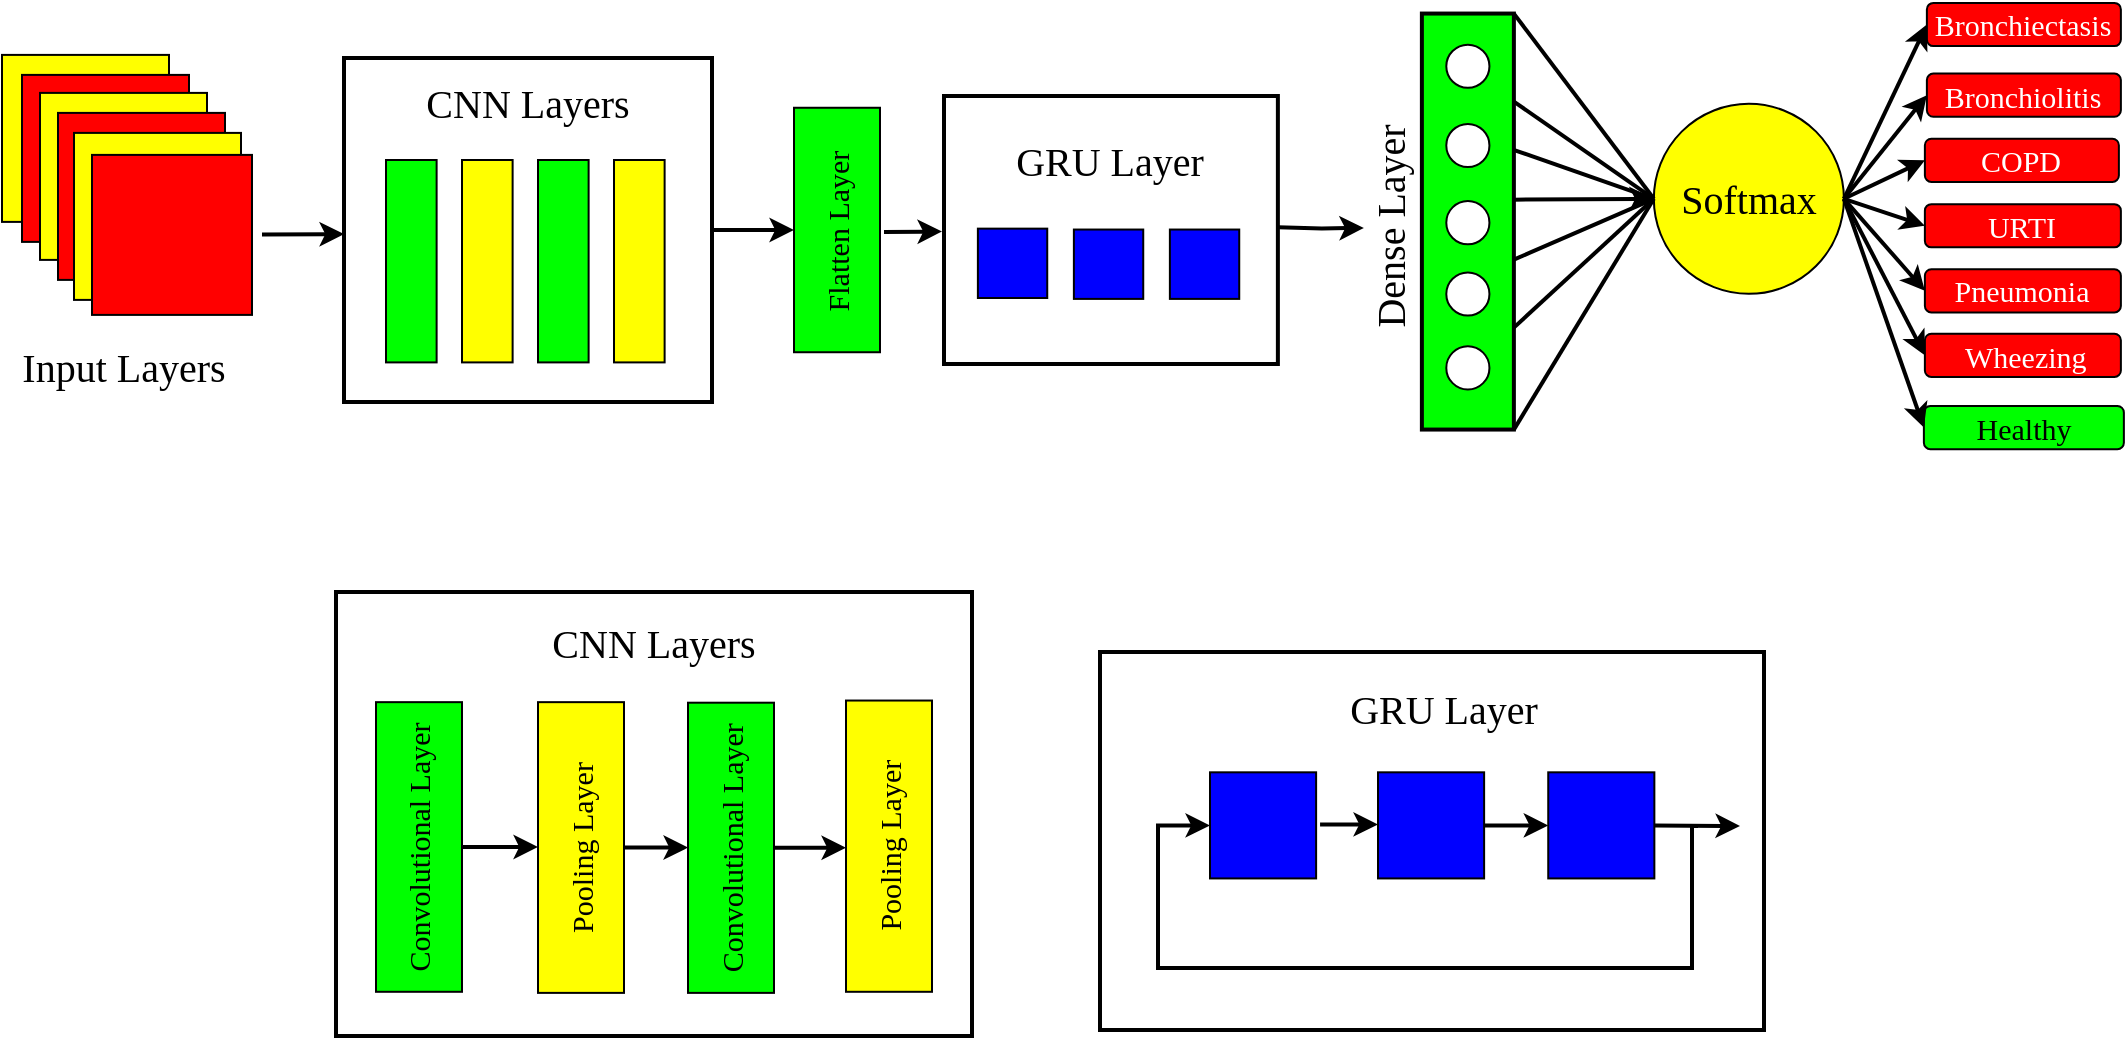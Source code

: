 <mxfile version="21.7.4" type="github">
  <diagram id="FLARmqn-sCxhorqhwDuB" name="Page-1">
    <mxGraphModel dx="1247" dy="545" grid="0" gridSize="10" guides="1" tooltips="1" connect="1" arrows="1" fold="1" page="1" pageScale="1" pageWidth="3300" pageHeight="4681" math="0" shadow="0">
      <root>
        <mxCell id="0" />
        <mxCell id="1" parent="0" />
        <mxCell id="L2ZbHlx48BQ5fT_40NmV-58" style="edgeStyle=orthogonalEdgeStyle;rounded=0;orthogonalLoop=1;jettySize=auto;html=1;exitX=1;exitY=0.5;exitDx=0;exitDy=0;strokeWidth=2;entryX=0.5;entryY=0;entryDx=0;entryDy=0;" parent="1" source="L2ZbHlx48BQ5fT_40NmV-55" target="L2ZbHlx48BQ5fT_40NmV-59" edge="1">
          <mxGeometry relative="1" as="geometry">
            <mxPoint x="601.6" y="166" as="targetPoint" />
          </mxGeometry>
        </mxCell>
        <mxCell id="L2ZbHlx48BQ5fT_40NmV-55" value="" style="rounded=0;whiteSpace=wrap;html=1;strokeWidth=2;labelPosition=center;verticalLabelPosition=middle;align=center;verticalAlign=middle;" parent="1" vertex="1">
          <mxGeometry x="249" y="77" width="184" height="172" as="geometry" />
        </mxCell>
        <mxCell id="HNuO8RR3fyhFZEDYtFWN-7" value="" style="whiteSpace=wrap;html=1;aspect=fixed;fillColor=#FFFF00;shadow=0;strokeColor=#000000;rounded=0;sketch=0;glass=0;strokeWidth=1;fillStyle=auto;perimeterSpacing=0;fontSize=20;" parent="1" vertex="1">
          <mxGeometry x="78" y="75.45" width="83.5" height="83.5" as="geometry" />
        </mxCell>
        <mxCell id="HNuO8RR3fyhFZEDYtFWN-8" value="" style="whiteSpace=wrap;html=1;aspect=fixed;fillColor=#FF0000;shadow=0;strokeColor=#000000;rounded=0;sketch=0;glass=0;strokeWidth=1;fillStyle=auto;perimeterSpacing=0;fontSize=20;" parent="1" vertex="1">
          <mxGeometry x="88" y="85.45" width="83.5" height="83.5" as="geometry" />
        </mxCell>
        <mxCell id="HNuO8RR3fyhFZEDYtFWN-9" value="" style="whiteSpace=wrap;html=1;aspect=fixed;fillColor=#FFFF00;shadow=0;strokeColor=#000000;rounded=0;sketch=0;glass=0;strokeWidth=1;fillStyle=auto;perimeterSpacing=0;fontSize=20;" parent="1" vertex="1">
          <mxGeometry x="97" y="94.45" width="83.5" height="83.5" as="geometry" />
        </mxCell>
        <mxCell id="HNuO8RR3fyhFZEDYtFWN-10" value="" style="whiteSpace=wrap;html=1;aspect=fixed;fillColor=#FF0000;shadow=0;strokeColor=#000000;rounded=0;sketch=0;glass=0;strokeWidth=1;fillStyle=auto;perimeterSpacing=0;fontSize=20;" parent="1" vertex="1">
          <mxGeometry x="106" y="104.45" width="83.5" height="83.5" as="geometry" />
        </mxCell>
        <mxCell id="HNuO8RR3fyhFZEDYtFWN-15" value="" style="whiteSpace=wrap;html=1;aspect=fixed;fillColor=#FFFF00;shadow=0;strokeColor=#000000;rounded=0;sketch=0;glass=0;strokeWidth=1;fillStyle=auto;perimeterSpacing=0;fontSize=20;" parent="1" vertex="1">
          <mxGeometry x="114" y="114.45" width="83.5" height="83.5" as="geometry" />
        </mxCell>
        <mxCell id="HNuO8RR3fyhFZEDYtFWN-16" value="" style="whiteSpace=wrap;html=1;aspect=fixed;fillColor=#FF0000;shadow=0;strokeColor=#000000;rounded=0;sketch=0;glass=0;strokeWidth=1;fillStyle=auto;perimeterSpacing=0;fontSize=20;flipH=0;flipV=1;rotation=0;container=0;" parent="1" vertex="1">
          <mxGeometry x="123" y="125.45" width="80" height="80" as="geometry" />
        </mxCell>
        <mxCell id="HNuO8RR3fyhFZEDYtFWN-76" value="" style="rounded=0;whiteSpace=wrap;html=1;shadow=0;glass=0;sketch=0;fillStyle=auto;strokeColor=#000000;strokeWidth=2;fillColor=#00FF00;gradientColor=none;direction=south;textDirection=ltr;horizontal=0;fontFamily=Times New Roman;fontSize=20;" parent="1" vertex="1">
          <mxGeometry x="787.94" y="54.78" width="46" height="208" as="geometry" />
        </mxCell>
        <mxCell id="HNuO8RR3fyhFZEDYtFWN-78" value="" style="ellipse;whiteSpace=wrap;html=1;aspect=fixed;rounded=0;shadow=0;glass=0;sketch=0;fillStyle=auto;strokeColor=#000000;strokeWidth=1;fontFamily=Times New Roman;fontSize=20;fillColor=#FFFFFF;gradientColor=none;" parent="1" vertex="1">
          <mxGeometry x="800.15" y="70.35" width="21.57" height="21.57" as="geometry" />
        </mxCell>
        <mxCell id="HNuO8RR3fyhFZEDYtFWN-92" value="Input Layers" style="text;html=1;strokeColor=none;fillColor=none;align=center;verticalAlign=middle;whiteSpace=wrap;rounded=0;shadow=0;glass=0;sketch=0;fillStyle=auto;strokeWidth=1;fontFamily=Times New Roman;fontSize=20;" parent="1" vertex="1">
          <mxGeometry x="83.62" y="216.31" width="110.25" height="30" as="geometry" />
        </mxCell>
        <mxCell id="HNuO8RR3fyhFZEDYtFWN-112" value="" style="ellipse;whiteSpace=wrap;html=1;aspect=fixed;rounded=0;shadow=0;glass=0;sketch=0;fillStyle=auto;strokeColor=#000000;strokeWidth=1;fontFamily=Times New Roman;fontSize=20;fillColor=#FFFFFF;gradientColor=none;" parent="1" vertex="1">
          <mxGeometry x="800.15" y="109.98" width="21.57" height="21.57" as="geometry" />
        </mxCell>
        <mxCell id="HNuO8RR3fyhFZEDYtFWN-113" value="" style="ellipse;whiteSpace=wrap;html=1;aspect=fixed;rounded=0;shadow=0;glass=0;sketch=0;fillStyle=auto;strokeColor=#000000;strokeWidth=1;fontFamily=Times New Roman;fontSize=20;fillColor=#FFFFFF;gradientColor=none;" parent="1" vertex="1">
          <mxGeometry x="800.15" y="148.55" width="21.57" height="21.57" as="geometry" />
        </mxCell>
        <mxCell id="HNuO8RR3fyhFZEDYtFWN-114" value="" style="ellipse;whiteSpace=wrap;html=1;aspect=fixed;rounded=0;shadow=0;glass=0;sketch=0;fillStyle=auto;strokeColor=#000000;strokeWidth=1;fontFamily=Times New Roman;fontSize=20;fillColor=#FFFFFF;gradientColor=none;" parent="1" vertex="1">
          <mxGeometry x="800.15" y="184.23" width="21.57" height="21.57" as="geometry" />
        </mxCell>
        <mxCell id="HNuO8RR3fyhFZEDYtFWN-115" value="" style="ellipse;whiteSpace=wrap;html=1;aspect=fixed;rounded=0;shadow=0;glass=0;sketch=0;fillStyle=auto;strokeColor=#000000;strokeWidth=1;fontFamily=Times New Roman;fontSize=20;fillColor=#FFFFFF;gradientColor=none;" parent="1" vertex="1">
          <mxGeometry x="800.15" y="221.16" width="21.57" height="21.57" as="geometry" />
        </mxCell>
        <mxCell id="HNuO8RR3fyhFZEDYtFWN-126" value="Softmax" style="ellipse;whiteSpace=wrap;html=1;aspect=fixed;rounded=0;shadow=0;glass=0;sketch=0;fillStyle=auto;strokeColor=#000000;strokeWidth=1;fontFamily=Times New Roman;fontSize=20;fillColor=#FFFF00;gradientColor=none;" parent="1" vertex="1">
          <mxGeometry x="903.92" y="99.89" width="95.03" height="95.03" as="geometry" />
        </mxCell>
        <mxCell id="HNuO8RR3fyhFZEDYtFWN-127" value="" style="endArrow=classic;html=1;rounded=0;strokeWidth=2;fontFamily=Times New Roman;fontSize=20;entryX=0;entryY=0.5;entryDx=0;entryDy=0;" parent="1" target="HNuO8RR3fyhFZEDYtFWN-126" edge="1">
          <mxGeometry width="50" height="50" relative="1" as="geometry">
            <mxPoint x="833.94" y="147.82" as="sourcePoint" />
            <mxPoint x="909.94" y="147.82" as="targetPoint" />
          </mxGeometry>
        </mxCell>
        <mxCell id="HNuO8RR3fyhFZEDYtFWN-128" value="" style="endArrow=none;html=1;rounded=0;strokeWidth=2;fontFamily=Times New Roman;fontSize=20;exitX=0;exitY=0.5;exitDx=0;exitDy=0;" parent="1" source="HNuO8RR3fyhFZEDYtFWN-126" edge="1">
          <mxGeometry width="50" height="50" relative="1" as="geometry">
            <mxPoint x="897.94" y="144.82" as="sourcePoint" />
            <mxPoint x="833.94" y="54.82" as="targetPoint" />
          </mxGeometry>
        </mxCell>
        <mxCell id="HNuO8RR3fyhFZEDYtFWN-133" value="" style="endArrow=none;html=1;rounded=0;strokeWidth=2;fontFamily=Times New Roman;fontSize=20;entryX=0;entryY=0.5;entryDx=0;entryDy=0;" parent="1" target="HNuO8RR3fyhFZEDYtFWN-126" edge="1">
          <mxGeometry width="50" height="50" relative="1" as="geometry">
            <mxPoint x="833.94" y="262.82" as="sourcePoint" />
            <mxPoint x="846.94" y="173.82" as="targetPoint" />
          </mxGeometry>
        </mxCell>
        <mxCell id="HNuO8RR3fyhFZEDYtFWN-134" value="" style="endArrow=none;html=1;rounded=0;strokeWidth=2;fontFamily=Times New Roman;fontSize=20;entryX=0;entryY=0.5;entryDx=0;entryDy=0;" parent="1" target="HNuO8RR3fyhFZEDYtFWN-126" edge="1">
          <mxGeometry width="50" height="50" relative="1" as="geometry">
            <mxPoint x="833.94" y="98.82" as="sourcePoint" />
            <mxPoint x="905.94" y="148.82" as="targetPoint" />
          </mxGeometry>
        </mxCell>
        <mxCell id="HNuO8RR3fyhFZEDYtFWN-135" value="" style="endArrow=none;html=1;rounded=0;strokeWidth=2;fontFamily=Times New Roman;fontSize=20;entryX=0;entryY=0.5;entryDx=0;entryDy=0;" parent="1" target="HNuO8RR3fyhFZEDYtFWN-126" edge="1">
          <mxGeometry width="50" height="50" relative="1" as="geometry">
            <mxPoint x="833.94" y="211.82" as="sourcePoint" />
            <mxPoint x="905.94" y="147.82" as="targetPoint" />
          </mxGeometry>
        </mxCell>
        <mxCell id="HNuO8RR3fyhFZEDYtFWN-137" value="Bronchiectasis" style="rounded=1;whiteSpace=wrap;html=1;shadow=0;glass=0;sketch=0;fillStyle=auto;strokeColor=#000000;strokeWidth=1;fontFamily=Times New Roman;fontSize=15;fontColor=#FFFFFF;fillColor=#FF0000;gradientColor=none;" parent="1" vertex="1">
          <mxGeometry x="1040.44" y="49.45" width="97" height="21.6" as="geometry" />
        </mxCell>
        <mxCell id="HNuO8RR3fyhFZEDYtFWN-139" value="Bronchiolitis" style="rounded=1;whiteSpace=wrap;html=1;shadow=0;glass=0;sketch=0;fillStyle=auto;strokeColor=#000000;strokeWidth=1;fontFamily=Times New Roman;fontSize=15;fontColor=#FFFFFF;fillColor=#FF0000;gradientColor=none;" parent="1" vertex="1">
          <mxGeometry x="1040.44" y="84.77" width="97" height="21.6" as="geometry" />
        </mxCell>
        <mxCell id="HNuO8RR3fyhFZEDYtFWN-140" value="COPD" style="rounded=1;whiteSpace=wrap;html=1;shadow=0;glass=0;sketch=0;fillStyle=auto;strokeColor=#000000;strokeWidth=1;fontFamily=Times New Roman;fontSize=15;fontColor=#FFFFFF;fillColor=#FF0000;gradientColor=none;" parent="1" vertex="1">
          <mxGeometry x="1039.44" y="117.37" width="97" height="21.6" as="geometry" />
        </mxCell>
        <mxCell id="HNuO8RR3fyhFZEDYtFWN-141" value="URTI" style="rounded=1;whiteSpace=wrap;html=1;shadow=0;glass=0;sketch=0;fillStyle=auto;strokeColor=#000000;strokeWidth=1;fontFamily=Times New Roman;fontSize=15;fontColor=#FFFFFF;fillColor=#FF0000;gradientColor=none;" parent="1" vertex="1">
          <mxGeometry x="1039.44" y="150.08" width="98" height="21.6" as="geometry" />
        </mxCell>
        <mxCell id="HNuO8RR3fyhFZEDYtFWN-142" value="Pneumonia" style="rounded=1;whiteSpace=wrap;html=1;shadow=0;glass=0;sketch=0;fillStyle=auto;strokeColor=#000000;strokeWidth=1;fontFamily=Times New Roman;fontSize=15;fontColor=#FFFFFF;fillColor=#FF0000;gradientColor=none;" parent="1" vertex="1">
          <mxGeometry x="1039.44" y="182.63" width="98" height="21.6" as="geometry" />
        </mxCell>
        <mxCell id="HNuO8RR3fyhFZEDYtFWN-143" value="&amp;nbsp;Wheezing" style="rounded=1;whiteSpace=wrap;html=1;shadow=0;glass=0;sketch=0;fillStyle=auto;strokeColor=#000000;strokeWidth=1;fontFamily=Times New Roman;fontSize=15;fontColor=#FFFFFF;fillColor=#FF0000;gradientColor=none;" parent="1" vertex="1">
          <mxGeometry x="1039.44" y="214.86" width="98" height="21.6" as="geometry" />
        </mxCell>
        <mxCell id="HNuO8RR3fyhFZEDYtFWN-144" value="&lt;font color=&quot;#000000&quot; style=&quot;font-size: 15px;&quot;&gt;Healthy&lt;/font&gt;" style="rounded=1;whiteSpace=wrap;html=1;shadow=0;glass=0;sketch=0;fillStyle=auto;strokeColor=#000000;strokeWidth=1;fontFamily=Times New Roman;fontSize=15;fontColor=#FFFFFF;fillColor=#00FF00;gradientColor=none;" parent="1" vertex="1">
          <mxGeometry x="1038.94" y="250.99" width="100" height="21.6" as="geometry" />
        </mxCell>
        <mxCell id="HNuO8RR3fyhFZEDYtFWN-146" value="" style="endArrow=classic;html=1;rounded=0;strokeWidth=2;fontFamily=Times New Roman;fontSize=20;fontColor=#000000;entryX=0;entryY=0.5;entryDx=0;entryDy=0;exitX=1;exitY=0.5;exitDx=0;exitDy=0;" parent="1" source="HNuO8RR3fyhFZEDYtFWN-126" target="HNuO8RR3fyhFZEDYtFWN-137" edge="1">
          <mxGeometry width="50" height="50" relative="1" as="geometry">
            <mxPoint x="871.94" y="194.82" as="sourcePoint" />
            <mxPoint x="921.94" y="144.82" as="targetPoint" />
          </mxGeometry>
        </mxCell>
        <mxCell id="HNuO8RR3fyhFZEDYtFWN-147" value="" style="endArrow=classic;html=1;rounded=0;strokeWidth=2;fontFamily=Times New Roman;fontSize=20;fontColor=#000000;entryX=0;entryY=0.5;entryDx=0;entryDy=0;exitX=1;exitY=0.5;exitDx=0;exitDy=0;" parent="1" source="HNuO8RR3fyhFZEDYtFWN-126" target="HNuO8RR3fyhFZEDYtFWN-139" edge="1">
          <mxGeometry width="50" height="50" relative="1" as="geometry">
            <mxPoint x="871.94" y="194.82" as="sourcePoint" />
            <mxPoint x="921.94" y="144.82" as="targetPoint" />
          </mxGeometry>
        </mxCell>
        <mxCell id="HNuO8RR3fyhFZEDYtFWN-148" value="" style="endArrow=classic;html=1;rounded=0;strokeWidth=2;fontFamily=Times New Roman;fontSize=20;fontColor=#000000;entryX=0;entryY=0.5;entryDx=0;entryDy=0;exitX=1;exitY=0.5;exitDx=0;exitDy=0;" parent="1" source="HNuO8RR3fyhFZEDYtFWN-126" target="HNuO8RR3fyhFZEDYtFWN-144" edge="1">
          <mxGeometry width="50" height="50" relative="1" as="geometry">
            <mxPoint x="871.94" y="194.82" as="sourcePoint" />
            <mxPoint x="921.94" y="144.82" as="targetPoint" />
          </mxGeometry>
        </mxCell>
        <mxCell id="HNuO8RR3fyhFZEDYtFWN-149" value="" style="endArrow=classic;html=1;rounded=0;strokeWidth=2;fontFamily=Times New Roman;fontSize=20;fontColor=#000000;entryX=0;entryY=0.5;entryDx=0;entryDy=0;exitX=1;exitY=0.5;exitDx=0;exitDy=0;" parent="1" source="HNuO8RR3fyhFZEDYtFWN-126" target="HNuO8RR3fyhFZEDYtFWN-143" edge="1">
          <mxGeometry width="50" height="50" relative="1" as="geometry">
            <mxPoint x="871.94" y="194.82" as="sourcePoint" />
            <mxPoint x="921.94" y="144.82" as="targetPoint" />
          </mxGeometry>
        </mxCell>
        <mxCell id="HNuO8RR3fyhFZEDYtFWN-150" value="" style="endArrow=classic;html=1;rounded=0;strokeWidth=2;fontFamily=Times New Roman;fontSize=20;fontColor=#000000;exitX=1;exitY=0.5;exitDx=0;exitDy=0;entryX=0;entryY=0.5;entryDx=0;entryDy=0;" parent="1" source="HNuO8RR3fyhFZEDYtFWN-126" target="HNuO8RR3fyhFZEDYtFWN-140" edge="1">
          <mxGeometry width="50" height="50" relative="1" as="geometry">
            <mxPoint x="871.94" y="194.82" as="sourcePoint" />
            <mxPoint x="921.94" y="144.82" as="targetPoint" />
          </mxGeometry>
        </mxCell>
        <mxCell id="HNuO8RR3fyhFZEDYtFWN-151" value="" style="endArrow=classic;html=1;rounded=0;strokeWidth=2;fontFamily=Times New Roman;fontSize=20;fontColor=#000000;entryX=0;entryY=0.5;entryDx=0;entryDy=0;exitX=1;exitY=0.5;exitDx=0;exitDy=0;" parent="1" source="HNuO8RR3fyhFZEDYtFWN-126" target="HNuO8RR3fyhFZEDYtFWN-141" edge="1">
          <mxGeometry width="50" height="50" relative="1" as="geometry">
            <mxPoint x="871.94" y="194.82" as="sourcePoint" />
            <mxPoint x="921.94" y="144.82" as="targetPoint" />
          </mxGeometry>
        </mxCell>
        <mxCell id="HNuO8RR3fyhFZEDYtFWN-152" value="" style="endArrow=classic;html=1;rounded=0;strokeWidth=2;fontFamily=Times New Roman;fontSize=20;fontColor=#000000;entryX=0;entryY=0.5;entryDx=0;entryDy=0;exitX=1;exitY=0.5;exitDx=0;exitDy=0;" parent="1" source="HNuO8RR3fyhFZEDYtFWN-126" target="HNuO8RR3fyhFZEDYtFWN-142" edge="1">
          <mxGeometry width="50" height="50" relative="1" as="geometry">
            <mxPoint x="871.94" y="194.82" as="sourcePoint" />
            <mxPoint x="921.94" y="144.82" as="targetPoint" />
          </mxGeometry>
        </mxCell>
        <mxCell id="HNuO8RR3fyhFZEDYtFWN-155" value="" style="endArrow=none;html=1;rounded=0;strokeWidth=2;fontFamily=Times New Roman;fontSize=20;fontColor=#000000;entryX=0;entryY=0.5;entryDx=0;entryDy=0;" parent="1" target="HNuO8RR3fyhFZEDYtFWN-126" edge="1">
          <mxGeometry width="50" height="50" relative="1" as="geometry">
            <mxPoint x="833.94" y="177.82" as="sourcePoint" />
            <mxPoint x="816.94" y="161.82" as="targetPoint" />
          </mxGeometry>
        </mxCell>
        <mxCell id="HNuO8RR3fyhFZEDYtFWN-156" value="" style="endArrow=none;html=1;rounded=0;strokeWidth=2;fontFamily=Times New Roman;fontSize=20;fontColor=#000000;entryX=0;entryY=0.5;entryDx=0;entryDy=0;exitX=0.186;exitY=0.414;exitDx=0;exitDy=0;exitPerimeter=0;" parent="1" target="HNuO8RR3fyhFZEDYtFWN-126" edge="1">
          <mxGeometry width="50" height="50" relative="1" as="geometry">
            <mxPoint x="833.754" y="122.883" as="sourcePoint" />
            <mxPoint x="849.94" y="112.82" as="targetPoint" />
          </mxGeometry>
        </mxCell>
        <mxCell id="L2ZbHlx48BQ5fT_40NmV-20" value="" style="endArrow=classic;html=1;rounded=0;strokeWidth=2;fontFamily=Times New Roman;fontSize=20;" parent="1" edge="1">
          <mxGeometry width="50" height="50" relative="1" as="geometry">
            <mxPoint x="208" y="165.2" as="sourcePoint" />
            <mxPoint x="249" y="165.05" as="targetPoint" />
          </mxGeometry>
        </mxCell>
        <mxCell id="L2ZbHlx48BQ5fT_40NmV-30" value="CNN Layers" style="text;html=1;strokeColor=none;fillColor=none;align=center;verticalAlign=middle;whiteSpace=wrap;rounded=0;shadow=0;glass=0;sketch=0;fillStyle=auto;strokeWidth=1;fontFamily=Times New Roman;fontSize=20;" parent="1" vertex="1">
          <mxGeometry x="288.94" y="84.19" width="104.12" height="30" as="geometry" />
        </mxCell>
        <mxCell id="L2ZbHlx48BQ5fT_40NmV-62" style="edgeStyle=orthogonalEdgeStyle;rounded=0;orthogonalLoop=1;jettySize=auto;html=1;exitX=1;exitY=0.5;exitDx=0;exitDy=0;strokeWidth=2;" parent="1" edge="1">
          <mxGeometry relative="1" as="geometry">
            <mxPoint x="758.94" y="161.97" as="targetPoint" />
            <mxPoint x="715.94" y="161.66" as="sourcePoint" />
          </mxGeometry>
        </mxCell>
        <mxCell id="L2ZbHlx48BQ5fT_40NmV-59" value="&lt;font style=&quot;font-size: 15px;&quot;&gt;Flatten Layer&lt;/font&gt;" style="rounded=0;whiteSpace=wrap;html=1;direction=north;labelPosition=center;verticalLabelPosition=middle;align=center;verticalAlign=middle;horizontal=0;fontFamily=Times New Roman;fillColor=#00FF00;" parent="1" vertex="1">
          <mxGeometry x="474" y="101.88" width="43" height="122.24" as="geometry" />
        </mxCell>
        <mxCell id="L2ZbHlx48BQ5fT_40NmV-63" value="Dense Layer" style="text;html=1;strokeColor=none;fillColor=none;align=center;verticalAlign=middle;whiteSpace=wrap;rounded=0;shadow=0;glass=0;sketch=0;fillStyle=auto;strokeWidth=1;fontFamily=Times New Roman;fontSize=20;horizontal=1;rotation=270;" parent="1" vertex="1">
          <mxGeometry x="715.94" y="146.02" width="111" height="30" as="geometry" />
        </mxCell>
        <mxCell id="slrRQFkz38ouhWpefdhH-1" value="" style="rounded=0;whiteSpace=wrap;html=1;strokeWidth=2;labelPosition=center;verticalLabelPosition=middle;align=center;verticalAlign=middle;" vertex="1" parent="1">
          <mxGeometry x="245" y="344" width="318" height="222" as="geometry" />
        </mxCell>
        <mxCell id="slrRQFkz38ouhWpefdhH-2" style="edgeStyle=orthogonalEdgeStyle;rounded=0;orthogonalLoop=1;jettySize=auto;html=1;exitX=0.5;exitY=1;exitDx=0;exitDy=0;entryX=0.5;entryY=0;entryDx=0;entryDy=0;strokeWidth=2;" edge="1" parent="1" source="slrRQFkz38ouhWpefdhH-3" target="slrRQFkz38ouhWpefdhH-5">
          <mxGeometry relative="1" as="geometry" />
        </mxCell>
        <mxCell id="slrRQFkz38ouhWpefdhH-3" value="&lt;font style=&quot;font-size: 15px;&quot;&gt;Convolutional Layer&lt;/font&gt;" style="rounded=0;whiteSpace=wrap;html=1;direction=north;labelPosition=center;verticalLabelPosition=middle;align=center;verticalAlign=middle;horizontal=0;fontFamily=Times New Roman;fillColor=#00FF00;" vertex="1" parent="1">
          <mxGeometry x="265" y="399.08" width="43" height="144.82" as="geometry" />
        </mxCell>
        <mxCell id="slrRQFkz38ouhWpefdhH-4" style="edgeStyle=orthogonalEdgeStyle;rounded=0;orthogonalLoop=1;jettySize=auto;html=1;exitX=0.5;exitY=1;exitDx=0;exitDy=0;entryX=0.5;entryY=0;entryDx=0;entryDy=0;strokeWidth=2;" edge="1" parent="1" source="slrRQFkz38ouhWpefdhH-5" target="slrRQFkz38ouhWpefdhH-7">
          <mxGeometry relative="1" as="geometry" />
        </mxCell>
        <mxCell id="slrRQFkz38ouhWpefdhH-5" value="&lt;font style=&quot;font-size: 15px;&quot;&gt;Pooling Layer&lt;/font&gt;" style="rounded=0;whiteSpace=wrap;html=1;direction=north;labelPosition=center;verticalLabelPosition=middle;align=center;verticalAlign=middle;horizontal=0;fontFamily=Times New Roman;fillColor=#FFFF00;" vertex="1" parent="1">
          <mxGeometry x="346" y="399.08" width="43" height="145.36" as="geometry" />
        </mxCell>
        <mxCell id="slrRQFkz38ouhWpefdhH-6" style="edgeStyle=orthogonalEdgeStyle;rounded=0;orthogonalLoop=1;jettySize=auto;html=1;exitX=0.5;exitY=1;exitDx=0;exitDy=0;entryX=0.5;entryY=0;entryDx=0;entryDy=0;strokeWidth=2;" edge="1" parent="1" source="slrRQFkz38ouhWpefdhH-7" target="slrRQFkz38ouhWpefdhH-8">
          <mxGeometry relative="1" as="geometry" />
        </mxCell>
        <mxCell id="slrRQFkz38ouhWpefdhH-7" value="&lt;font style=&quot;font-size: 15px;&quot;&gt;Convolutional Layer&lt;/font&gt;" style="rounded=0;whiteSpace=wrap;html=1;direction=north;labelPosition=center;verticalLabelPosition=middle;align=center;verticalAlign=middle;horizontal=0;fontFamily=Times New Roman;fillColor=#00FF00;" vertex="1" parent="1">
          <mxGeometry x="421" y="399.35" width="43" height="145.09" as="geometry" />
        </mxCell>
        <mxCell id="slrRQFkz38ouhWpefdhH-8" value="&lt;font style=&quot;font-size: 15px;&quot;&gt;Pooling Layer&lt;/font&gt;" style="rounded=0;whiteSpace=wrap;html=1;direction=north;labelPosition=center;verticalLabelPosition=middle;align=center;verticalAlign=middle;horizontal=0;fontFamily=Times New Roman;fillColor=#FFFF00;" vertex="1" parent="1">
          <mxGeometry x="500" y="398.27" width="43" height="145.63" as="geometry" />
        </mxCell>
        <mxCell id="slrRQFkz38ouhWpefdhH-9" value="CNN Layers" style="text;html=1;strokeColor=none;fillColor=none;align=center;verticalAlign=middle;whiteSpace=wrap;rounded=0;shadow=0;glass=0;sketch=0;fillStyle=auto;strokeWidth=1;fontFamily=Times New Roman;fontSize=20;" vertex="1" parent="1">
          <mxGeometry x="351.94" y="353.81" width="104.12" height="30" as="geometry" />
        </mxCell>
        <mxCell id="slrRQFkz38ouhWpefdhH-10" value="" style="rounded=0;whiteSpace=wrap;html=1;direction=south;fillColor=#00FF00;" vertex="1" parent="1">
          <mxGeometry x="270" y="128" width="25.31" height="101.2" as="geometry" />
        </mxCell>
        <mxCell id="slrRQFkz38ouhWpefdhH-11" value="" style="rounded=0;whiteSpace=wrap;html=1;direction=south;fillColor=#FFFF00;" vertex="1" parent="1">
          <mxGeometry x="308" y="128" width="25.31" height="101.2" as="geometry" />
        </mxCell>
        <mxCell id="slrRQFkz38ouhWpefdhH-12" value="" style="rounded=0;whiteSpace=wrap;html=1;direction=south;fillColor=#00FF00;" vertex="1" parent="1">
          <mxGeometry x="346" y="128" width="25.31" height="101.2" as="geometry" />
        </mxCell>
        <mxCell id="slrRQFkz38ouhWpefdhH-13" value="" style="rounded=0;whiteSpace=wrap;html=1;direction=south;fillColor=#FFFF00;" vertex="1" parent="1">
          <mxGeometry x="384" y="128" width="25.31" height="101.2" as="geometry" />
        </mxCell>
        <mxCell id="slrRQFkz38ouhWpefdhH-14" value="" style="rounded=0;whiteSpace=wrap;html=1;strokeWidth=2;labelPosition=center;verticalLabelPosition=middle;align=center;verticalAlign=middle;" vertex="1" parent="1">
          <mxGeometry x="627" y="374" width="332" height="189" as="geometry" />
        </mxCell>
        <mxCell id="slrRQFkz38ouhWpefdhH-15" value="GRU Layer" style="text;html=1;strokeColor=none;fillColor=none;align=center;verticalAlign=middle;whiteSpace=wrap;rounded=0;shadow=0;glass=0;sketch=0;fillStyle=auto;strokeWidth=1;fontFamily=Times New Roman;fontSize=20;" vertex="1" parent="1">
          <mxGeometry x="747" y="387" width="104.12" height="30" as="geometry" />
        </mxCell>
        <mxCell id="slrRQFkz38ouhWpefdhH-16" style="edgeStyle=orthogonalEdgeStyle;rounded=0;orthogonalLoop=1;jettySize=auto;html=1;entryX=0;entryY=0.5;entryDx=0;entryDy=0;strokeWidth=2;" edge="1" parent="1" target="slrRQFkz38ouhWpefdhH-17">
          <mxGeometry relative="1" as="geometry">
            <mxPoint x="926" y="461" as="sourcePoint" />
            <Array as="points">
              <mxPoint x="923" y="461" />
              <mxPoint x="923" y="532" />
              <mxPoint x="656" y="532" />
              <mxPoint x="656" y="461" />
            </Array>
          </mxGeometry>
        </mxCell>
        <mxCell id="slrRQFkz38ouhWpefdhH-17" value="" style="whiteSpace=wrap;html=1;aspect=fixed;fillColor=#0000FF;" vertex="1" parent="1">
          <mxGeometry x="682" y="434.16" width="53.06" height="53.06" as="geometry" />
        </mxCell>
        <mxCell id="slrRQFkz38ouhWpefdhH-18" value="" style="whiteSpace=wrap;html=1;aspect=fixed;fillColor=#0000FF;" vertex="1" parent="1">
          <mxGeometry x="766" y="434.16" width="53.06" height="53.06" as="geometry" />
        </mxCell>
        <mxCell id="slrRQFkz38ouhWpefdhH-19" style="rounded=0;orthogonalLoop=1;jettySize=auto;html=1;exitX=1;exitY=0.5;exitDx=0;exitDy=0;strokeWidth=2;" edge="1" parent="1" source="slrRQFkz38ouhWpefdhH-20">
          <mxGeometry relative="1" as="geometry">
            <mxPoint x="947" y="461" as="targetPoint" />
          </mxGeometry>
        </mxCell>
        <mxCell id="slrRQFkz38ouhWpefdhH-20" value="" style="whiteSpace=wrap;html=1;aspect=fixed;fillColor=#0000FF;" vertex="1" parent="1">
          <mxGeometry x="851.12" y="434.16" width="53.06" height="53.06" as="geometry" />
        </mxCell>
        <mxCell id="slrRQFkz38ouhWpefdhH-21" value="" style="endArrow=classic;html=1;rounded=0;strokeWidth=2;fontFamily=Times New Roman;fontSize=20;" edge="1" parent="1">
          <mxGeometry width="50" height="50" relative="1" as="geometry">
            <mxPoint x="737.03" y="460.19" as="sourcePoint" />
            <mxPoint x="766" y="460.19" as="targetPoint" />
          </mxGeometry>
        </mxCell>
        <mxCell id="slrRQFkz38ouhWpefdhH-22" value="" style="endArrow=classic;html=1;rounded=0;strokeWidth=2;fontFamily=Times New Roman;fontSize=20;entryX=0;entryY=0.5;entryDx=0;entryDy=0;exitX=1;exitY=0.5;exitDx=0;exitDy=0;" edge="1" parent="1" source="slrRQFkz38ouhWpefdhH-18" target="slrRQFkz38ouhWpefdhH-20">
          <mxGeometry width="50" height="50" relative="1" as="geometry">
            <mxPoint x="747.03" y="470.19" as="sourcePoint" />
            <mxPoint x="776" y="470.19" as="targetPoint" />
          </mxGeometry>
        </mxCell>
        <mxCell id="slrRQFkz38ouhWpefdhH-23" value="" style="rounded=0;whiteSpace=wrap;html=1;strokeWidth=2;labelPosition=center;verticalLabelPosition=middle;align=center;verticalAlign=middle;" vertex="1" parent="1">
          <mxGeometry x="549" y="96" width="166.94" height="134" as="geometry" />
        </mxCell>
        <mxCell id="slrRQFkz38ouhWpefdhH-25" value="" style="endArrow=classic;html=1;rounded=0;strokeWidth=2;fontFamily=Times New Roman;fontSize=20;" edge="1" parent="1">
          <mxGeometry width="50" height="50" relative="1" as="geometry">
            <mxPoint x="519" y="164" as="sourcePoint" />
            <mxPoint x="548" y="163.77" as="targetPoint" />
          </mxGeometry>
        </mxCell>
        <mxCell id="slrRQFkz38ouhWpefdhH-26" value="GRU Layer" style="text;html=1;strokeColor=none;fillColor=none;align=center;verticalAlign=middle;whiteSpace=wrap;rounded=0;shadow=0;glass=0;sketch=0;fillStyle=auto;strokeWidth=1;fontFamily=Times New Roman;fontSize=20;" vertex="1" parent="1">
          <mxGeometry x="580.41" y="113.19" width="104.12" height="30" as="geometry" />
        </mxCell>
        <mxCell id="slrRQFkz38ouhWpefdhH-27" value="" style="whiteSpace=wrap;html=1;aspect=fixed;fillColor=#0000FF;" vertex="1" parent="1">
          <mxGeometry x="565.94" y="162.32" width="34.68" height="34.68" as="geometry" />
        </mxCell>
        <mxCell id="slrRQFkz38ouhWpefdhH-28" value="" style="whiteSpace=wrap;html=1;aspect=fixed;fillColor=#0000FF;" vertex="1" parent="1">
          <mxGeometry x="613.94" y="162.77" width="34.68" height="34.68" as="geometry" />
        </mxCell>
        <mxCell id="slrRQFkz38ouhWpefdhH-29" value="" style="whiteSpace=wrap;html=1;aspect=fixed;fillColor=#0000FF;" vertex="1" parent="1">
          <mxGeometry x="661.94" y="162.77" width="34.68" height="34.68" as="geometry" />
        </mxCell>
      </root>
    </mxGraphModel>
  </diagram>
</mxfile>
